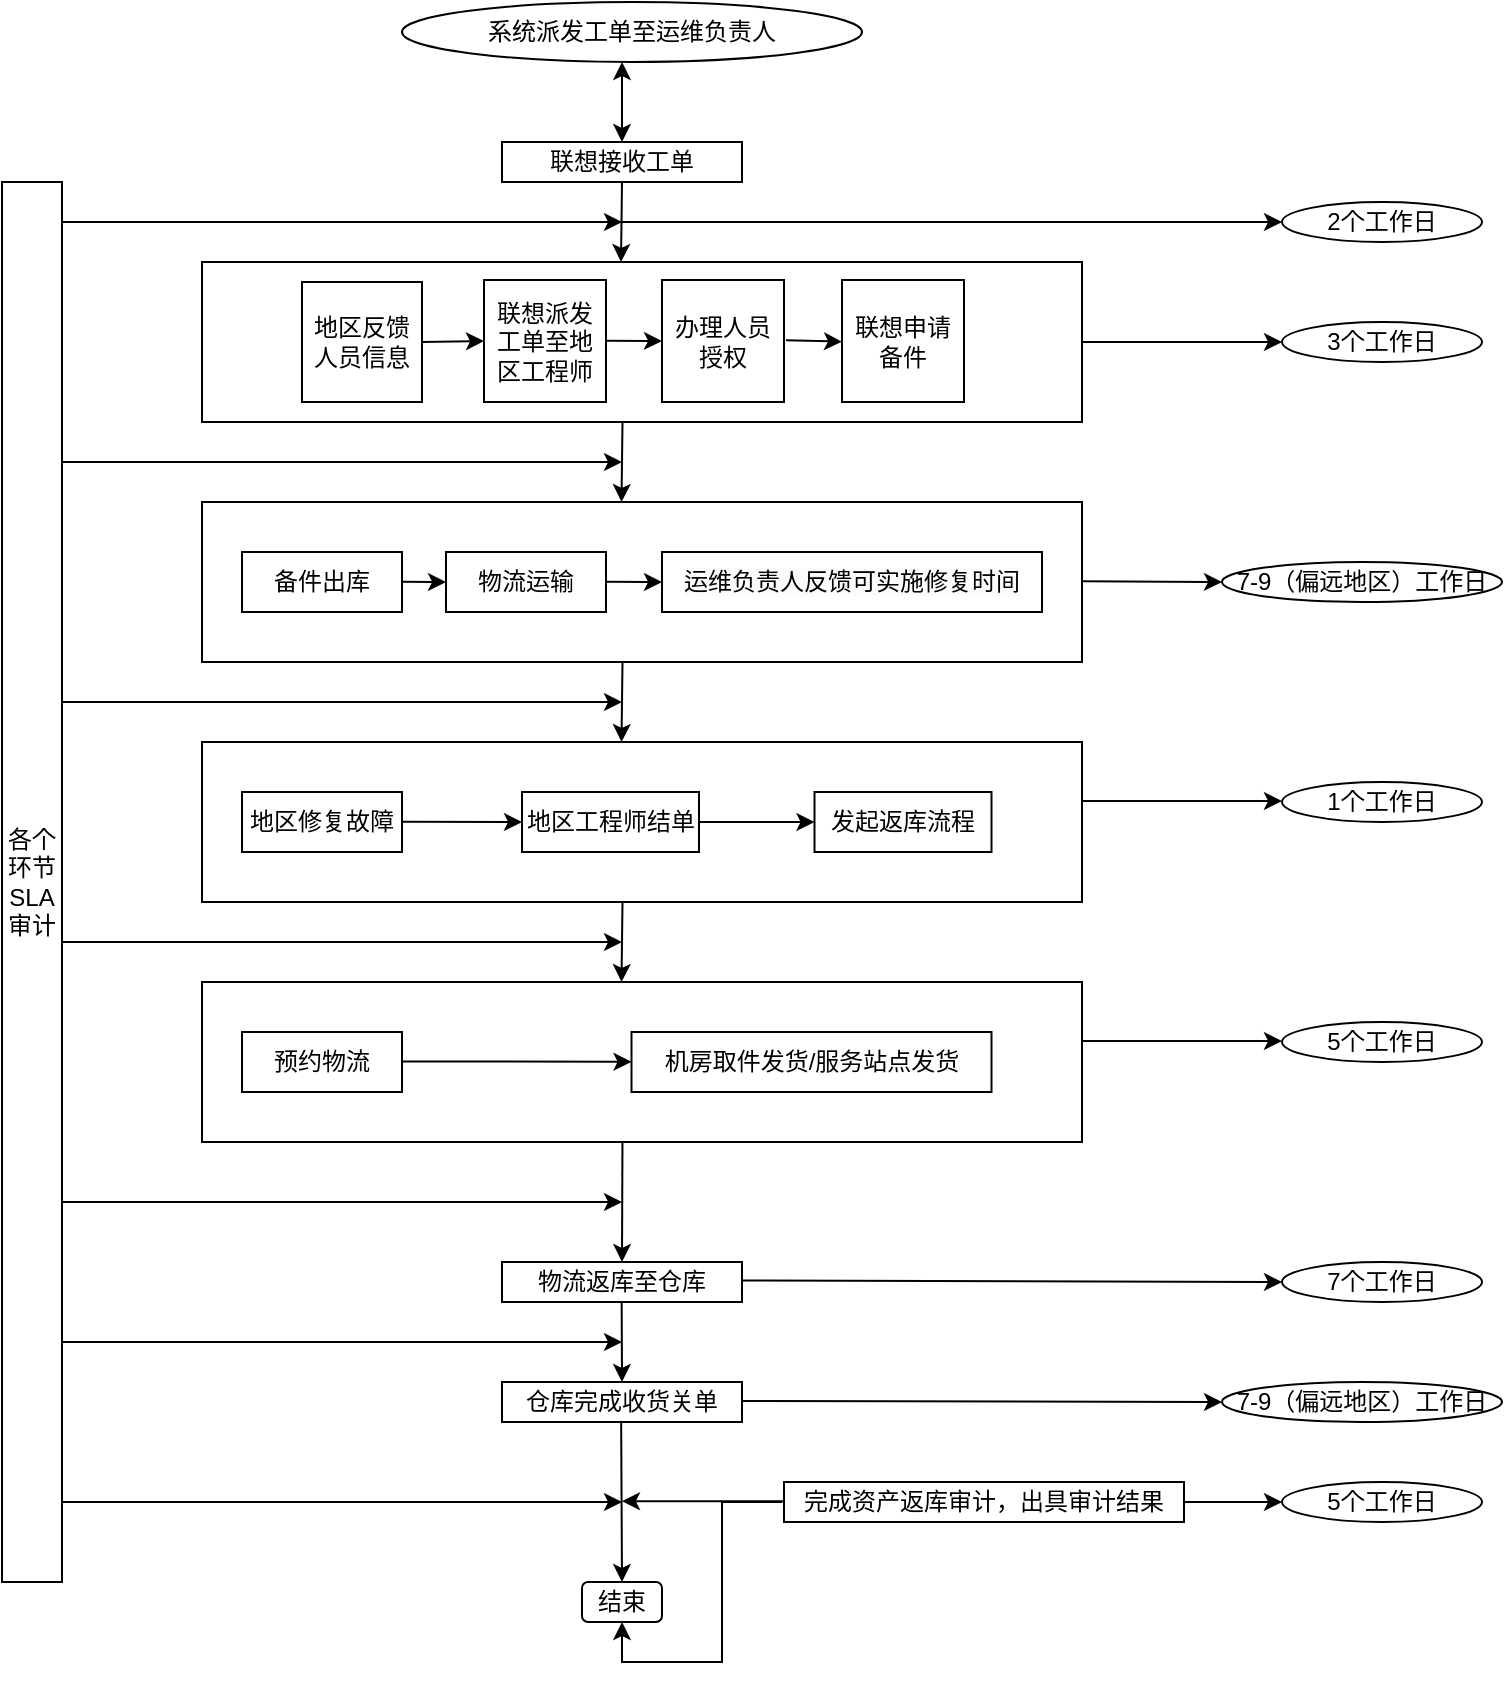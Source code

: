 <mxfile version="24.4.9" type="github">
  <diagram id="C5RBs43oDa-KdzZeNtuy" name="Page-1">
    <mxGraphModel dx="1010" dy="551" grid="1" gridSize="10" guides="1" tooltips="1" connect="1" arrows="1" fold="1" page="1" pageScale="1" pageWidth="827" pageHeight="1169" math="0" shadow="0">
      <root>
        <mxCell id="WIyWlLk6GJQsqaUBKTNV-0" />
        <mxCell id="WIyWlLk6GJQsqaUBKTNV-1" parent="WIyWlLk6GJQsqaUBKTNV-0" />
        <mxCell id="i8UI-XJjQ37OtGlqIR_a-2" value="各个环节SLA审计" style="rounded=0;whiteSpace=wrap;html=1;direction=south;" vertex="1" parent="WIyWlLk6GJQsqaUBKTNV-1">
          <mxGeometry x="40" y="100" width="30" height="700" as="geometry" />
        </mxCell>
        <mxCell id="i8UI-XJjQ37OtGlqIR_a-3" value="系统派发工单至运维负责人" style="ellipse;whiteSpace=wrap;html=1;" vertex="1" parent="WIyWlLk6GJQsqaUBKTNV-1">
          <mxGeometry x="240" y="10" width="230" height="30" as="geometry" />
        </mxCell>
        <mxCell id="i8UI-XJjQ37OtGlqIR_a-4" value="联想接收工单" style="rounded=0;whiteSpace=wrap;html=1;" vertex="1" parent="WIyWlLk6GJQsqaUBKTNV-1">
          <mxGeometry x="290" y="80" width="120" height="20" as="geometry" />
        </mxCell>
        <mxCell id="i8UI-XJjQ37OtGlqIR_a-6" value="" style="endArrow=classic;startArrow=classic;html=1;rounded=0;" edge="1" parent="WIyWlLk6GJQsqaUBKTNV-1">
          <mxGeometry width="50" height="50" relative="1" as="geometry">
            <mxPoint x="350" y="80" as="sourcePoint" />
            <mxPoint x="350" y="40" as="targetPoint" />
          </mxGeometry>
        </mxCell>
        <mxCell id="i8UI-XJjQ37OtGlqIR_a-8" value="2个工作日" style="ellipse;whiteSpace=wrap;html=1;" vertex="1" parent="WIyWlLk6GJQsqaUBKTNV-1">
          <mxGeometry x="680" y="110" width="100" height="20" as="geometry" />
        </mxCell>
        <mxCell id="i8UI-XJjQ37OtGlqIR_a-9" value="" style="rounded=0;whiteSpace=wrap;html=1;" vertex="1" parent="WIyWlLk6GJQsqaUBKTNV-1">
          <mxGeometry x="140" y="140" width="440" height="80" as="geometry" />
        </mxCell>
        <mxCell id="i8UI-XJjQ37OtGlqIR_a-11" value="" style="endArrow=classic;html=1;rounded=0;" edge="1" parent="WIyWlLk6GJQsqaUBKTNV-1">
          <mxGeometry width="50" height="50" relative="1" as="geometry">
            <mxPoint x="350" y="100" as="sourcePoint" />
            <mxPoint x="349.5" y="140" as="targetPoint" />
          </mxGeometry>
        </mxCell>
        <mxCell id="i8UI-XJjQ37OtGlqIR_a-19" value="" style="endArrow=classic;html=1;rounded=0;" edge="1" parent="WIyWlLk6GJQsqaUBKTNV-1">
          <mxGeometry width="50" height="50" relative="1" as="geometry">
            <mxPoint x="70" y="120" as="sourcePoint" />
            <mxPoint x="350" y="120" as="targetPoint" />
          </mxGeometry>
        </mxCell>
        <mxCell id="i8UI-XJjQ37OtGlqIR_a-20" value="" style="endArrow=classic;html=1;rounded=0;" edge="1" parent="WIyWlLk6GJQsqaUBKTNV-1" target="i8UI-XJjQ37OtGlqIR_a-8">
          <mxGeometry width="50" height="50" relative="1" as="geometry">
            <mxPoint x="350" y="120" as="sourcePoint" />
            <mxPoint x="630" y="120" as="targetPoint" />
          </mxGeometry>
        </mxCell>
        <mxCell id="i8UI-XJjQ37OtGlqIR_a-21" value="地区反馈人员信息" style="whiteSpace=wrap;html=1;aspect=fixed;" vertex="1" parent="WIyWlLk6GJQsqaUBKTNV-1">
          <mxGeometry x="190" y="150" width="60" height="60" as="geometry" />
        </mxCell>
        <mxCell id="i8UI-XJjQ37OtGlqIR_a-22" value="联想派发工单至地区工程师" style="whiteSpace=wrap;html=1;aspect=fixed;" vertex="1" parent="WIyWlLk6GJQsqaUBKTNV-1">
          <mxGeometry x="281" y="149" width="61" height="61" as="geometry" />
        </mxCell>
        <mxCell id="i8UI-XJjQ37OtGlqIR_a-25" value="办理人员授权" style="whiteSpace=wrap;html=1;aspect=fixed;" vertex="1" parent="WIyWlLk6GJQsqaUBKTNV-1">
          <mxGeometry x="370" y="149" width="61" height="61" as="geometry" />
        </mxCell>
        <mxCell id="i8UI-XJjQ37OtGlqIR_a-26" value="联想申请备件" style="whiteSpace=wrap;html=1;aspect=fixed;" vertex="1" parent="WIyWlLk6GJQsqaUBKTNV-1">
          <mxGeometry x="460" y="149" width="61" height="61" as="geometry" />
        </mxCell>
        <mxCell id="i8UI-XJjQ37OtGlqIR_a-27" value="" style="endArrow=classic;html=1;rounded=0;entryX=0;entryY=0.5;entryDx=0;entryDy=0;" edge="1" parent="WIyWlLk6GJQsqaUBKTNV-1" target="i8UI-XJjQ37OtGlqIR_a-22">
          <mxGeometry width="50" height="50" relative="1" as="geometry">
            <mxPoint x="250" y="180" as="sourcePoint" />
            <mxPoint x="300" y="130" as="targetPoint" />
          </mxGeometry>
        </mxCell>
        <mxCell id="i8UI-XJjQ37OtGlqIR_a-28" value="" style="endArrow=classic;html=1;rounded=0;entryX=0;entryY=0.5;entryDx=0;entryDy=0;" edge="1" parent="WIyWlLk6GJQsqaUBKTNV-1" target="i8UI-XJjQ37OtGlqIR_a-25">
          <mxGeometry width="50" height="50" relative="1" as="geometry">
            <mxPoint x="342" y="179.32" as="sourcePoint" />
            <mxPoint x="366.584" y="179.673" as="targetPoint" />
          </mxGeometry>
        </mxCell>
        <mxCell id="i8UI-XJjQ37OtGlqIR_a-29" value="" style="endArrow=classic;html=1;rounded=0;entryX=0;entryY=0.5;entryDx=0;entryDy=0;" edge="1" parent="WIyWlLk6GJQsqaUBKTNV-1">
          <mxGeometry width="50" height="50" relative="1" as="geometry">
            <mxPoint x="432" y="179.16" as="sourcePoint" />
            <mxPoint x="460" y="179.84" as="targetPoint" />
          </mxGeometry>
        </mxCell>
        <mxCell id="i8UI-XJjQ37OtGlqIR_a-30" value="3个工作日" style="ellipse;whiteSpace=wrap;html=1;" vertex="1" parent="WIyWlLk6GJQsqaUBKTNV-1">
          <mxGeometry x="680" y="170" width="100" height="20" as="geometry" />
        </mxCell>
        <mxCell id="i8UI-XJjQ37OtGlqIR_a-31" value="" style="endArrow=classic;html=1;rounded=0;" edge="1" parent="WIyWlLk6GJQsqaUBKTNV-1">
          <mxGeometry width="50" height="50" relative="1" as="geometry">
            <mxPoint x="580" y="180" as="sourcePoint" />
            <mxPoint x="680" y="180" as="targetPoint" />
          </mxGeometry>
        </mxCell>
        <mxCell id="i8UI-XJjQ37OtGlqIR_a-32" value="" style="rounded=0;whiteSpace=wrap;html=1;" vertex="1" parent="WIyWlLk6GJQsqaUBKTNV-1">
          <mxGeometry x="140" y="260" width="440" height="80" as="geometry" />
        </mxCell>
        <mxCell id="i8UI-XJjQ37OtGlqIR_a-33" value="" style="endArrow=classic;html=1;rounded=0;" edge="1" parent="WIyWlLk6GJQsqaUBKTNV-1">
          <mxGeometry width="50" height="50" relative="1" as="geometry">
            <mxPoint x="350.25" y="220" as="sourcePoint" />
            <mxPoint x="349.75" y="260" as="targetPoint" />
          </mxGeometry>
        </mxCell>
        <mxCell id="i8UI-XJjQ37OtGlqIR_a-34" value="" style="endArrow=classic;html=1;rounded=0;" edge="1" parent="WIyWlLk6GJQsqaUBKTNV-1">
          <mxGeometry width="50" height="50" relative="1" as="geometry">
            <mxPoint x="70" y="240" as="sourcePoint" />
            <mxPoint x="350" y="240" as="targetPoint" />
          </mxGeometry>
        </mxCell>
        <mxCell id="i8UI-XJjQ37OtGlqIR_a-40" value="&lt;span style=&quot;color: rgb(0, 0, 0); font-family: Helvetica; font-size: 12px; font-style: normal; font-variant-ligatures: normal; font-variant-caps: normal; font-weight: 400; letter-spacing: normal; orphans: 2; text-align: center; text-indent: 0px; text-transform: none; widows: 2; word-spacing: 0px; -webkit-text-stroke-width: 0px; white-space: normal; background-color: rgb(251, 251, 251); text-decoration-thickness: initial; text-decoration-style: initial; text-decoration-color: initial; display: inline !important; float: none;&quot;&gt;运维负责人反馈可实施修复时间&lt;/span&gt;" style="rounded=0;whiteSpace=wrap;html=1;" vertex="1" parent="WIyWlLk6GJQsqaUBKTNV-1">
          <mxGeometry x="370" y="285" width="190" height="30" as="geometry" />
        </mxCell>
        <mxCell id="i8UI-XJjQ37OtGlqIR_a-41" value="物流运输" style="rounded=0;whiteSpace=wrap;html=1;" vertex="1" parent="WIyWlLk6GJQsqaUBKTNV-1">
          <mxGeometry x="262" y="285" width="80" height="30" as="geometry" />
        </mxCell>
        <mxCell id="i8UI-XJjQ37OtGlqIR_a-42" value="备件出库" style="rounded=0;whiteSpace=wrap;html=1;" vertex="1" parent="WIyWlLk6GJQsqaUBKTNV-1">
          <mxGeometry x="160" y="285" width="80" height="30" as="geometry" />
        </mxCell>
        <mxCell id="i8UI-XJjQ37OtGlqIR_a-44" value="" style="endArrow=classic;html=1;rounded=0;entryX=0;entryY=0.5;entryDx=0;entryDy=0;" edge="1" parent="WIyWlLk6GJQsqaUBKTNV-1" target="i8UI-XJjQ37OtGlqIR_a-41">
          <mxGeometry width="50" height="50" relative="1" as="geometry">
            <mxPoint x="240" y="299.88" as="sourcePoint" />
            <mxPoint x="260" y="300.12" as="targetPoint" />
          </mxGeometry>
        </mxCell>
        <mxCell id="i8UI-XJjQ37OtGlqIR_a-45" value="" style="endArrow=classic;html=1;rounded=0;entryX=0;entryY=0.5;entryDx=0;entryDy=0;" edge="1" parent="WIyWlLk6GJQsqaUBKTNV-1" target="i8UI-XJjQ37OtGlqIR_a-40">
          <mxGeometry width="50" height="50" relative="1" as="geometry">
            <mxPoint x="342" y="299.88" as="sourcePoint" />
            <mxPoint x="364" y="300" as="targetPoint" />
          </mxGeometry>
        </mxCell>
        <mxCell id="i8UI-XJjQ37OtGlqIR_a-46" value="7-9（偏远地区）工作日" style="ellipse;whiteSpace=wrap;html=1;" vertex="1" parent="WIyWlLk6GJQsqaUBKTNV-1">
          <mxGeometry x="650" y="290" width="140" height="20" as="geometry" />
        </mxCell>
        <mxCell id="i8UI-XJjQ37OtGlqIR_a-47" value="" style="endArrow=classic;html=1;rounded=0;entryX=0;entryY=0.5;entryDx=0;entryDy=0;" edge="1" parent="WIyWlLk6GJQsqaUBKTNV-1" target="i8UI-XJjQ37OtGlqIR_a-46">
          <mxGeometry width="50" height="50" relative="1" as="geometry">
            <mxPoint x="580" y="299.58" as="sourcePoint" />
            <mxPoint x="640" y="300.41" as="targetPoint" />
          </mxGeometry>
        </mxCell>
        <mxCell id="i8UI-XJjQ37OtGlqIR_a-48" value="" style="rounded=0;whiteSpace=wrap;html=1;" vertex="1" parent="WIyWlLk6GJQsqaUBKTNV-1">
          <mxGeometry x="140" y="380" width="440" height="80" as="geometry" />
        </mxCell>
        <mxCell id="i8UI-XJjQ37OtGlqIR_a-49" value="" style="endArrow=classic;html=1;rounded=0;" edge="1" parent="WIyWlLk6GJQsqaUBKTNV-1">
          <mxGeometry width="50" height="50" relative="1" as="geometry">
            <mxPoint x="350.25" y="340" as="sourcePoint" />
            <mxPoint x="349.75" y="380" as="targetPoint" />
          </mxGeometry>
        </mxCell>
        <mxCell id="i8UI-XJjQ37OtGlqIR_a-50" value="" style="endArrow=classic;html=1;rounded=0;" edge="1" parent="WIyWlLk6GJQsqaUBKTNV-1">
          <mxGeometry width="50" height="50" relative="1" as="geometry">
            <mxPoint x="70" y="360" as="sourcePoint" />
            <mxPoint x="350" y="360" as="targetPoint" />
          </mxGeometry>
        </mxCell>
        <mxCell id="i8UI-XJjQ37OtGlqIR_a-51" value="地区修复故障" style="rounded=0;whiteSpace=wrap;html=1;" vertex="1" parent="WIyWlLk6GJQsqaUBKTNV-1">
          <mxGeometry x="160" y="405" width="80" height="30" as="geometry" />
        </mxCell>
        <mxCell id="i8UI-XJjQ37OtGlqIR_a-52" value="地区工程师结单" style="rounded=0;whiteSpace=wrap;html=1;" vertex="1" parent="WIyWlLk6GJQsqaUBKTNV-1">
          <mxGeometry x="300" y="405" width="88.5" height="30" as="geometry" />
        </mxCell>
        <mxCell id="i8UI-XJjQ37OtGlqIR_a-53" value="发起返库流程" style="rounded=0;whiteSpace=wrap;html=1;" vertex="1" parent="WIyWlLk6GJQsqaUBKTNV-1">
          <mxGeometry x="446.25" y="405" width="88.5" height="30" as="geometry" />
        </mxCell>
        <mxCell id="i8UI-XJjQ37OtGlqIR_a-54" value="" style="endArrow=classic;html=1;rounded=0;entryX=0;entryY=0.5;entryDx=0;entryDy=0;" edge="1" parent="WIyWlLk6GJQsqaUBKTNV-1" target="i8UI-XJjQ37OtGlqIR_a-52">
          <mxGeometry width="50" height="50" relative="1" as="geometry">
            <mxPoint x="240" y="419.82" as="sourcePoint" />
            <mxPoint x="262" y="419.94" as="targetPoint" />
          </mxGeometry>
        </mxCell>
        <mxCell id="i8UI-XJjQ37OtGlqIR_a-55" value="" style="endArrow=classic;html=1;rounded=0;entryX=0;entryY=0.5;entryDx=0;entryDy=0;" edge="1" parent="WIyWlLk6GJQsqaUBKTNV-1" target="i8UI-XJjQ37OtGlqIR_a-53">
          <mxGeometry width="50" height="50" relative="1" as="geometry">
            <mxPoint x="388.5" y="420.02" as="sourcePoint" />
            <mxPoint x="444.038" y="419.91" as="targetPoint" />
          </mxGeometry>
        </mxCell>
        <mxCell id="i8UI-XJjQ37OtGlqIR_a-56" value="1个工作日" style="ellipse;whiteSpace=wrap;html=1;" vertex="1" parent="WIyWlLk6GJQsqaUBKTNV-1">
          <mxGeometry x="680" y="400" width="100" height="20" as="geometry" />
        </mxCell>
        <mxCell id="i8UI-XJjQ37OtGlqIR_a-57" value="" style="endArrow=classic;html=1;rounded=0;" edge="1" parent="WIyWlLk6GJQsqaUBKTNV-1">
          <mxGeometry width="50" height="50" relative="1" as="geometry">
            <mxPoint x="580" y="409.55" as="sourcePoint" />
            <mxPoint x="680" y="409.55" as="targetPoint" />
          </mxGeometry>
        </mxCell>
        <mxCell id="i8UI-XJjQ37OtGlqIR_a-58" value="" style="rounded=0;whiteSpace=wrap;html=1;" vertex="1" parent="WIyWlLk6GJQsqaUBKTNV-1">
          <mxGeometry x="140" y="500" width="440" height="80" as="geometry" />
        </mxCell>
        <mxCell id="i8UI-XJjQ37OtGlqIR_a-60" value="" style="endArrow=classic;html=1;rounded=0;" edge="1" parent="WIyWlLk6GJQsqaUBKTNV-1">
          <mxGeometry width="50" height="50" relative="1" as="geometry">
            <mxPoint x="350.25" y="460" as="sourcePoint" />
            <mxPoint x="349.75" y="500" as="targetPoint" />
          </mxGeometry>
        </mxCell>
        <mxCell id="i8UI-XJjQ37OtGlqIR_a-61" value="" style="endArrow=classic;html=1;rounded=0;" edge="1" parent="WIyWlLk6GJQsqaUBKTNV-1">
          <mxGeometry width="50" height="50" relative="1" as="geometry">
            <mxPoint x="70" y="480" as="sourcePoint" />
            <mxPoint x="350" y="480" as="targetPoint" />
          </mxGeometry>
        </mxCell>
        <mxCell id="i8UI-XJjQ37OtGlqIR_a-62" value="预约物流" style="rounded=0;whiteSpace=wrap;html=1;" vertex="1" parent="WIyWlLk6GJQsqaUBKTNV-1">
          <mxGeometry x="160" y="525" width="80" height="30" as="geometry" />
        </mxCell>
        <mxCell id="i8UI-XJjQ37OtGlqIR_a-63" value="机房取件发货/服务站点发货" style="rounded=0;whiteSpace=wrap;html=1;" vertex="1" parent="WIyWlLk6GJQsqaUBKTNV-1">
          <mxGeometry x="354.75" y="525" width="180" height="30" as="geometry" />
        </mxCell>
        <mxCell id="i8UI-XJjQ37OtGlqIR_a-64" value="" style="endArrow=classic;html=1;rounded=0;" edge="1" parent="WIyWlLk6GJQsqaUBKTNV-1" target="i8UI-XJjQ37OtGlqIR_a-63">
          <mxGeometry width="50" height="50" relative="1" as="geometry">
            <mxPoint x="240" y="539.74" as="sourcePoint" />
            <mxPoint x="268" y="539.86" as="targetPoint" />
          </mxGeometry>
        </mxCell>
        <mxCell id="i8UI-XJjQ37OtGlqIR_a-65" value="5个工作日" style="ellipse;whiteSpace=wrap;html=1;" vertex="1" parent="WIyWlLk6GJQsqaUBKTNV-1">
          <mxGeometry x="680" y="520" width="100" height="20" as="geometry" />
        </mxCell>
        <mxCell id="i8UI-XJjQ37OtGlqIR_a-66" value="" style="endArrow=classic;html=1;rounded=0;" edge="1" parent="WIyWlLk6GJQsqaUBKTNV-1">
          <mxGeometry width="50" height="50" relative="1" as="geometry">
            <mxPoint x="580" y="529.55" as="sourcePoint" />
            <mxPoint x="680" y="529.55" as="targetPoint" />
          </mxGeometry>
        </mxCell>
        <mxCell id="i8UI-XJjQ37OtGlqIR_a-67" value="物流返库至仓库" style="rounded=0;whiteSpace=wrap;html=1;" vertex="1" parent="WIyWlLk6GJQsqaUBKTNV-1">
          <mxGeometry x="290" y="640" width="120" height="20" as="geometry" />
        </mxCell>
        <mxCell id="i8UI-XJjQ37OtGlqIR_a-68" value="" style="endArrow=classic;html=1;rounded=0;entryX=0.5;entryY=0;entryDx=0;entryDy=0;" edge="1" parent="WIyWlLk6GJQsqaUBKTNV-1" target="i8UI-XJjQ37OtGlqIR_a-67">
          <mxGeometry width="50" height="50" relative="1" as="geometry">
            <mxPoint x="350.23" y="580" as="sourcePoint" />
            <mxPoint x="349.73" y="620" as="targetPoint" />
          </mxGeometry>
        </mxCell>
        <mxCell id="i8UI-XJjQ37OtGlqIR_a-69" value="7个工作日" style="ellipse;whiteSpace=wrap;html=1;" vertex="1" parent="WIyWlLk6GJQsqaUBKTNV-1">
          <mxGeometry x="680" y="640" width="100" height="20" as="geometry" />
        </mxCell>
        <mxCell id="i8UI-XJjQ37OtGlqIR_a-70" value="" style="endArrow=classic;html=1;rounded=0;entryX=0;entryY=0.5;entryDx=0;entryDy=0;" edge="1" parent="WIyWlLk6GJQsqaUBKTNV-1" target="i8UI-XJjQ37OtGlqIR_a-69">
          <mxGeometry width="50" height="50" relative="1" as="geometry">
            <mxPoint x="410" y="649.2" as="sourcePoint" />
            <mxPoint x="510" y="649.2" as="targetPoint" />
          </mxGeometry>
        </mxCell>
        <mxCell id="i8UI-XJjQ37OtGlqIR_a-71" value="" style="endArrow=classic;html=1;rounded=0;" edge="1" parent="WIyWlLk6GJQsqaUBKTNV-1">
          <mxGeometry width="50" height="50" relative="1" as="geometry">
            <mxPoint x="70" y="610" as="sourcePoint" />
            <mxPoint x="350" y="610" as="targetPoint" />
          </mxGeometry>
        </mxCell>
        <mxCell id="i8UI-XJjQ37OtGlqIR_a-72" value="仓库完成收货关单" style="rounded=0;whiteSpace=wrap;html=1;" vertex="1" parent="WIyWlLk6GJQsqaUBKTNV-1">
          <mxGeometry x="290" y="700" width="120" height="20" as="geometry" />
        </mxCell>
        <mxCell id="i8UI-XJjQ37OtGlqIR_a-73" value="" style="endArrow=classic;html=1;rounded=0;" edge="1" parent="WIyWlLk6GJQsqaUBKTNV-1">
          <mxGeometry width="50" height="50" relative="1" as="geometry">
            <mxPoint x="349.83" y="660" as="sourcePoint" />
            <mxPoint x="350" y="700" as="targetPoint" />
          </mxGeometry>
        </mxCell>
        <mxCell id="i8UI-XJjQ37OtGlqIR_a-76" value="7-9（偏远地区）工作日" style="ellipse;whiteSpace=wrap;html=1;" vertex="1" parent="WIyWlLk6GJQsqaUBKTNV-1">
          <mxGeometry x="650" y="700" width="140" height="20" as="geometry" />
        </mxCell>
        <mxCell id="i8UI-XJjQ37OtGlqIR_a-77" value="" style="endArrow=classic;html=1;rounded=0;" edge="1" parent="WIyWlLk6GJQsqaUBKTNV-1">
          <mxGeometry width="50" height="50" relative="1" as="geometry">
            <mxPoint x="410" y="709.52" as="sourcePoint" />
            <mxPoint x="650" y="710" as="targetPoint" />
          </mxGeometry>
        </mxCell>
        <mxCell id="i8UI-XJjQ37OtGlqIR_a-78" value="" style="endArrow=classic;html=1;rounded=0;" edge="1" parent="WIyWlLk6GJQsqaUBKTNV-1">
          <mxGeometry width="50" height="50" relative="1" as="geometry">
            <mxPoint x="70" y="680" as="sourcePoint" />
            <mxPoint x="350" y="680" as="targetPoint" />
          </mxGeometry>
        </mxCell>
        <mxCell id="i8UI-XJjQ37OtGlqIR_a-79" value="结束" style="rounded=1;whiteSpace=wrap;html=1;" vertex="1" parent="WIyWlLk6GJQsqaUBKTNV-1">
          <mxGeometry x="330" y="800" width="40" height="20" as="geometry" />
        </mxCell>
        <mxCell id="i8UI-XJjQ37OtGlqIR_a-80" value="" style="endArrow=classic;html=1;rounded=0;entryX=0.5;entryY=0;entryDx=0;entryDy=0;" edge="1" parent="WIyWlLk6GJQsqaUBKTNV-1" target="i8UI-XJjQ37OtGlqIR_a-79">
          <mxGeometry width="50" height="50" relative="1" as="geometry">
            <mxPoint x="349.58" y="720" as="sourcePoint" />
            <mxPoint x="349.75" y="760" as="targetPoint" />
          </mxGeometry>
        </mxCell>
        <mxCell id="i8UI-XJjQ37OtGlqIR_a-81" value="" style="endArrow=classic;html=1;rounded=0;" edge="1" parent="WIyWlLk6GJQsqaUBKTNV-1">
          <mxGeometry width="50" height="50" relative="1" as="geometry">
            <mxPoint x="70" y="760" as="sourcePoint" />
            <mxPoint x="350" y="760" as="targetPoint" />
          </mxGeometry>
        </mxCell>
        <mxCell id="i8UI-XJjQ37OtGlqIR_a-82" value="完成资产返库审计，出具审计结果" style="rounded=0;whiteSpace=wrap;html=1;" vertex="1" parent="WIyWlLk6GJQsqaUBKTNV-1">
          <mxGeometry x="431" y="750" width="200" height="20" as="geometry" />
        </mxCell>
        <mxCell id="i8UI-XJjQ37OtGlqIR_a-83" value="" style="endArrow=classic;html=1;rounded=0;exitX=0;exitY=0.5;exitDx=0;exitDy=0;edgeStyle=orthogonalEdgeStyle;" edge="1" parent="WIyWlLk6GJQsqaUBKTNV-1">
          <mxGeometry width="50" height="50" relative="1" as="geometry">
            <mxPoint x="431" y="759.58" as="sourcePoint" />
            <mxPoint x="350" y="759.58" as="targetPoint" />
            <Array as="points">
              <mxPoint x="370" y="760" />
              <mxPoint x="370" y="760" />
            </Array>
          </mxGeometry>
        </mxCell>
        <mxCell id="i8UI-XJjQ37OtGlqIR_a-84" value="5个工作日" style="ellipse;whiteSpace=wrap;html=1;" vertex="1" parent="WIyWlLk6GJQsqaUBKTNV-1">
          <mxGeometry x="680" y="750" width="100" height="20" as="geometry" />
        </mxCell>
        <mxCell id="i8UI-XJjQ37OtGlqIR_a-85" value="" style="endArrow=classic;html=1;rounded=0;entryX=0;entryY=0.5;entryDx=0;entryDy=0;" edge="1" parent="WIyWlLk6GJQsqaUBKTNV-1" target="i8UI-XJjQ37OtGlqIR_a-84">
          <mxGeometry width="50" height="50" relative="1" as="geometry">
            <mxPoint x="631" y="760" as="sourcePoint" />
            <mxPoint x="681" y="710" as="targetPoint" />
          </mxGeometry>
        </mxCell>
        <mxCell id="i8UI-XJjQ37OtGlqIR_a-91" value="" style="endArrow=classic;html=1;rounded=0;edgeStyle=orthogonalEdgeStyle;entryX=0.5;entryY=1;entryDx=0;entryDy=0;" edge="1" parent="WIyWlLk6GJQsqaUBKTNV-1" target="i8UI-XJjQ37OtGlqIR_a-79">
          <mxGeometry width="50" height="50" relative="1" as="geometry">
            <mxPoint x="430" y="760" as="sourcePoint" />
            <mxPoint x="350" y="850" as="targetPoint" />
            <Array as="points">
              <mxPoint x="400" y="760" />
              <mxPoint x="400" y="840" />
              <mxPoint x="350" y="840" />
            </Array>
          </mxGeometry>
        </mxCell>
      </root>
    </mxGraphModel>
  </diagram>
</mxfile>
